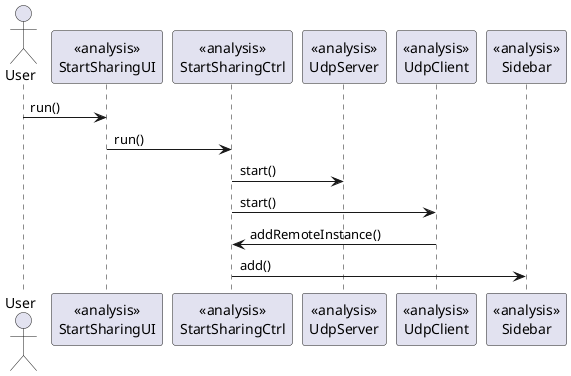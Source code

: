  @startuml doc-files/StartSharing_Analysis_01.png
  
  actor User 
  participant "<<analysis>>\nStartSharingUI" as UI
  participant "<<analysis>>\nStartSharingCtrl" as ctrl
  participant "<<analysis>>\nUdpServer" as srv
  participant "<<analysis>>\nUdpClient" as cli
  participant "<<analysis>>\nSidebar" as bar
  User -> UI : run()
  UI -> ctrl : run()
  ctrl -> srv : start()
  ctrl -> cli : start()
  cli -> ctrl : addRemoteInstance()
  ctrl -> bar : add()
  @enduml
